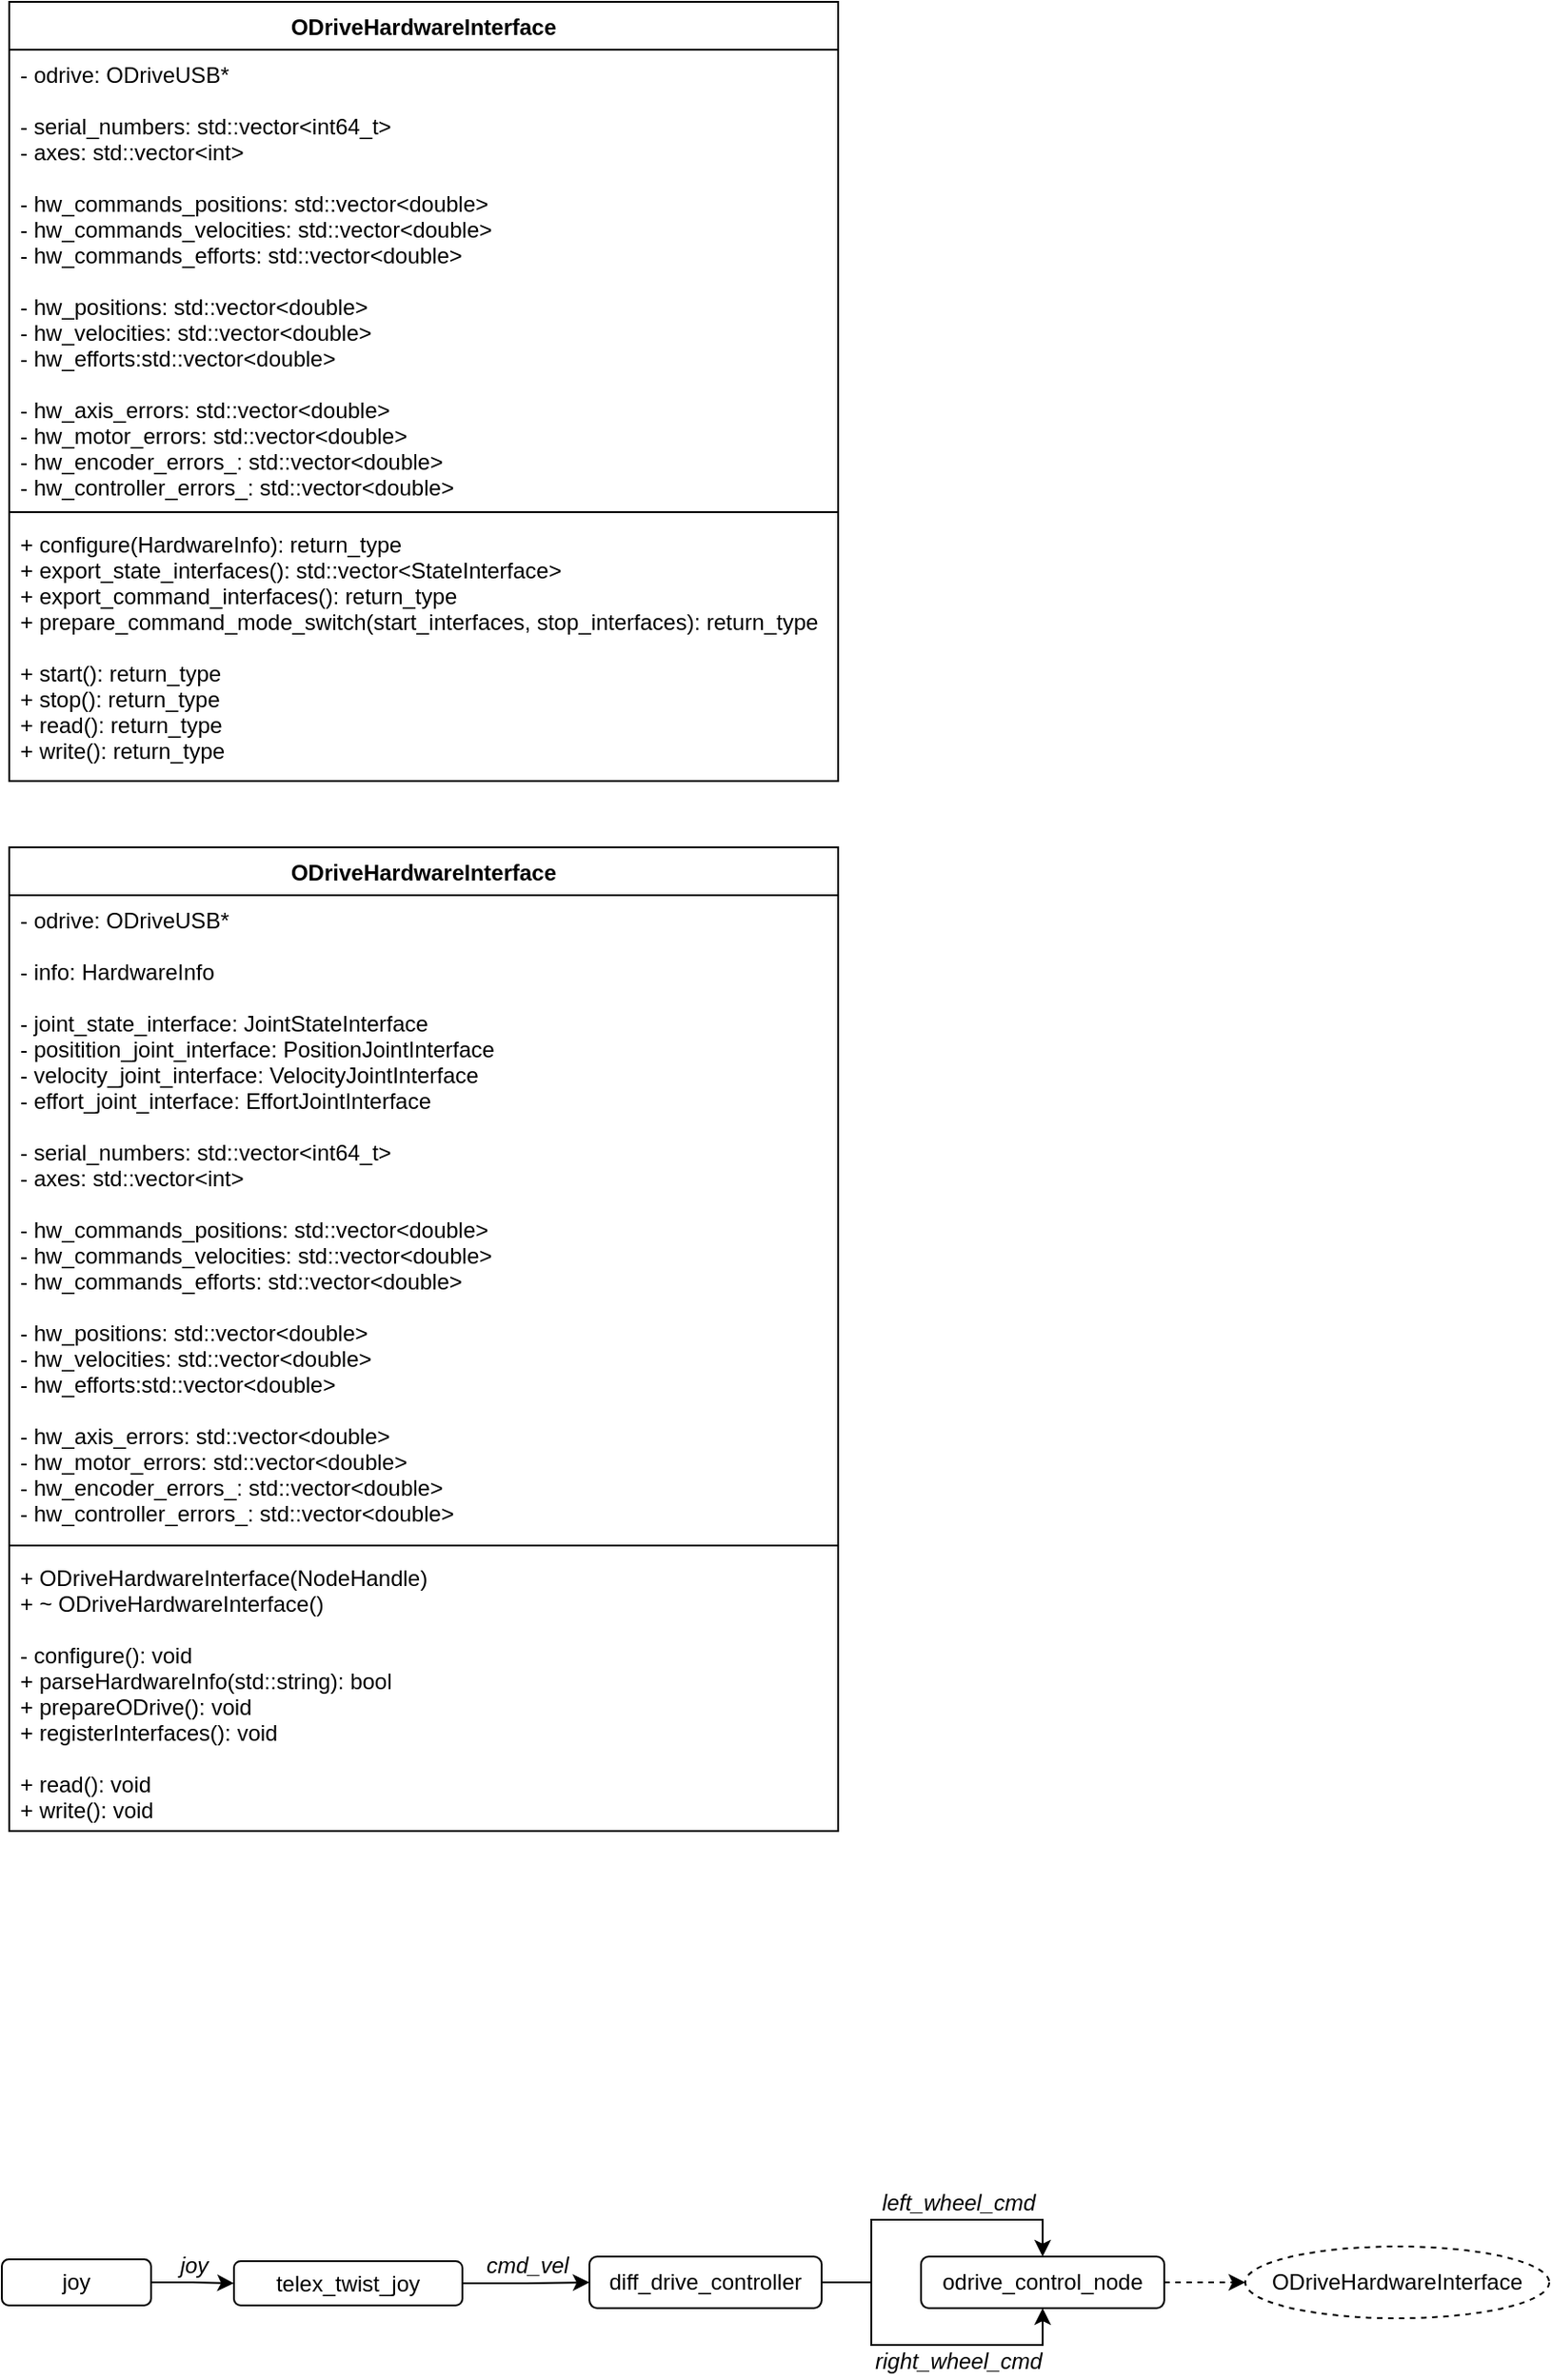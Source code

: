 <mxfile version="16.5.6" type="github"><diagram id="f1mJZyLtvXGjKNKTrdIJ" name="Page-1"><mxGraphModel dx="951" dy="550" grid="0" gridSize="10" guides="1" tooltips="1" connect="1" arrows="1" fold="1" page="1" pageScale="1" pageWidth="850" pageHeight="1100" math="0" shadow="0"><root><mxCell id="0"/><mxCell id="1" parent="0"/><mxCell id="oMDhEyVJXWSi93-hT2Md-1" value="ODriveHardwareInterface" style="swimlane;fontStyle=1;align=center;verticalAlign=top;childLayout=stackLayout;horizontal=1;startSize=26;horizontalStack=0;resizeParent=1;resizeParentMax=0;resizeLast=0;collapsible=1;marginBottom=0;" vertex="1" parent="1"><mxGeometry x="7" y="7" width="450" height="423" as="geometry"><mxRectangle x="340" y="190" width="100" height="26" as="alternateBounds"/></mxGeometry></mxCell><mxCell id="oMDhEyVJXWSi93-hT2Md-2" value="- odrive: ODriveUSB*&#10;&#10;  - serial_numbers: std::vector&lt;int64_t&gt;&#10;- axes: std::vector&lt;int&gt;&#10; &#10;- hw_commands_positions: std::vector&lt;double&gt;&#10;- hw_commands_velocities: std::vector&lt;double&gt;&#10;- hw_commands_efforts: std::vector&lt;double&gt; &#10;&#10;- hw_positions: std::vector&lt;double&gt;&#10;- hw_velocities: std::vector&lt;double&gt; &#10;- hw_efforts:std::vector&lt;double&gt; &#10;&#10;  - hw_axis_errors: std::vector&lt;double&gt; &#10;- hw_motor_errors: std::vector&lt;double&gt; &#10;- hw_encoder_errors_: std::vector&lt;double&gt; &#10;- hw_controller_errors_: std::vector&lt;double&gt;" style="text;strokeColor=none;fillColor=none;align=left;verticalAlign=top;spacingLeft=4;spacingRight=4;overflow=hidden;rotatable=0;points=[[0,0.5],[1,0.5]];portConstraint=eastwest;fontFamily=Helvetica;" vertex="1" parent="oMDhEyVJXWSi93-hT2Md-1"><mxGeometry y="26" width="450" height="247" as="geometry"/></mxCell><mxCell id="oMDhEyVJXWSi93-hT2Md-3" value="" style="line;strokeWidth=1;fillColor=none;align=left;verticalAlign=middle;spacingTop=-1;spacingLeft=3;spacingRight=3;rotatable=0;labelPosition=right;points=[];portConstraint=eastwest;" vertex="1" parent="oMDhEyVJXWSi93-hT2Md-1"><mxGeometry y="273" width="450" height="8" as="geometry"/></mxCell><mxCell id="oMDhEyVJXWSi93-hT2Md-4" value="+ configure(HardwareInfo): return_type&#10;+ export_state_interfaces(): std::vector&lt;StateInterface&gt;&#10;+ export_command_interfaces(): return_type&#10;+ prepare_command_mode_switch(start_interfaces, stop_interfaces): return_type&#10;&#10;+ start(): return_type&#10;+ stop(): return_type&#10;+ read(): return_type&#10;+ write(): return_type" style="text;strokeColor=none;fillColor=none;align=left;verticalAlign=top;spacingLeft=4;spacingRight=4;overflow=hidden;rotatable=0;points=[[0,0.5],[1,0.5]];portConstraint=eastwest;fontFamily=Helvetica;" vertex="1" parent="oMDhEyVJXWSi93-hT2Md-1"><mxGeometry y="281" width="450" height="142" as="geometry"/></mxCell><mxCell id="oMDhEyVJXWSi93-hT2Md-5" value="ODriveHardwareInterface" style="swimlane;fontStyle=1;align=center;verticalAlign=top;childLayout=stackLayout;horizontal=1;startSize=26;horizontalStack=0;resizeParent=1;resizeParentMax=0;resizeLast=0;collapsible=1;marginBottom=0;" vertex="1" parent="1"><mxGeometry x="7" y="466" width="450" height="534" as="geometry"><mxRectangle x="340" y="190" width="100" height="26" as="alternateBounds"/></mxGeometry></mxCell><mxCell id="oMDhEyVJXWSi93-hT2Md-6" value="- odrive: ODriveUSB*&#10;&#10;- info: HardwareInfo&#10;&#10;- joint_state_interface: JointStateInterface&#10;- positition_joint_interface: PositionJointInterface&#10;- velocity_joint_interface: VelocityJointInterface&#10;- effort_joint_interface: EffortJointInterface&#10;&#10;  - serial_numbers: std::vector&lt;int64_t&gt;&#10;- axes: std::vector&lt;int&gt;&#10; &#10;- hw_commands_positions: std::vector&lt;double&gt;&#10;- hw_commands_velocities: std::vector&lt;double&gt;&#10;- hw_commands_efforts: std::vector&lt;double&gt; &#10;&#10;- hw_positions: std::vector&lt;double&gt;&#10;- hw_velocities: std::vector&lt;double&gt; &#10;- hw_efforts:std::vector&lt;double&gt; &#10;&#10;  - hw_axis_errors: std::vector&lt;double&gt; &#10;- hw_motor_errors: std::vector&lt;double&gt; &#10;- hw_encoder_errors_: std::vector&lt;double&gt; &#10;- hw_controller_errors_: std::vector&lt;double&gt;" style="text;strokeColor=none;fillColor=none;align=left;verticalAlign=top;spacingLeft=4;spacingRight=4;overflow=hidden;rotatable=0;points=[[0,0.5],[1,0.5]];portConstraint=eastwest;fontFamily=Helvetica;" vertex="1" parent="oMDhEyVJXWSi93-hT2Md-5"><mxGeometry y="26" width="450" height="349" as="geometry"/></mxCell><mxCell id="oMDhEyVJXWSi93-hT2Md-7" value="" style="line;strokeWidth=1;fillColor=none;align=left;verticalAlign=middle;spacingTop=-1;spacingLeft=3;spacingRight=3;rotatable=0;labelPosition=right;points=[];portConstraint=eastwest;" vertex="1" parent="oMDhEyVJXWSi93-hT2Md-5"><mxGeometry y="375" width="450" height="8" as="geometry"/></mxCell><mxCell id="oMDhEyVJXWSi93-hT2Md-8" value="+ ODriveHardwareInterface(NodeHandle)&#10;+ ~ ODriveHardwareInterface()&#10;&#10;- configure(): void&#10;+ parseHardwareInfo(std::string): bool&#10;+ prepareODrive(): void&#10;+ registerInterfaces(): void&#10;&#10;+ read(): void&#10;+ write(): void" style="text;strokeColor=none;fillColor=none;align=left;verticalAlign=top;spacingLeft=4;spacingRight=4;overflow=hidden;rotatable=0;points=[[0,0.5],[1,0.5]];portConstraint=eastwest;fontFamily=Helvetica;" vertex="1" parent="oMDhEyVJXWSi93-hT2Md-5"><mxGeometry y="383" width="450" height="151" as="geometry"/></mxCell><mxCell id="oMDhEyVJXWSi93-hT2Md-11" style="edgeStyle=orthogonalEdgeStyle;rounded=0;orthogonalLoop=1;jettySize=auto;html=1;exitX=1;exitY=0.5;exitDx=0;exitDy=0;entryX=0;entryY=0.5;entryDx=0;entryDy=0;fontFamily=Helvetica;" edge="1" parent="1" source="oMDhEyVJXWSi93-hT2Md-9" target="oMDhEyVJXWSi93-hT2Md-10"><mxGeometry relative="1" as="geometry"/></mxCell><mxCell id="oMDhEyVJXWSi93-hT2Md-9" value="joy" style="rounded=1;whiteSpace=wrap;html=1;fontFamily=Helvetica;" vertex="1" parent="1"><mxGeometry x="3" y="1232.5" width="81" height="25" as="geometry"/></mxCell><mxCell id="oMDhEyVJXWSi93-hT2Md-15" style="edgeStyle=orthogonalEdgeStyle;rounded=0;orthogonalLoop=1;jettySize=auto;html=1;exitX=1;exitY=0.5;exitDx=0;exitDy=0;entryX=0;entryY=0.5;entryDx=0;entryDy=0;fontFamily=Helvetica;" edge="1" parent="1" source="oMDhEyVJXWSi93-hT2Md-10" target="oMDhEyVJXWSi93-hT2Md-14"><mxGeometry relative="1" as="geometry"/></mxCell><mxCell id="oMDhEyVJXWSi93-hT2Md-10" value="telex_twist_joy" style="rounded=1;whiteSpace=wrap;html=1;fontFamily=Helvetica;" vertex="1" parent="1"><mxGeometry x="129" y="1233.5" width="124" height="24" as="geometry"/></mxCell><mxCell id="oMDhEyVJXWSi93-hT2Md-12" value="joy" style="text;html=1;align=center;verticalAlign=middle;resizable=0;points=[];autosize=1;strokeColor=none;fillColor=none;fontFamily=Helvetica;fontStyle=2" vertex="1" parent="1"><mxGeometry x="94" y="1227" width="25" height="18" as="geometry"/></mxCell><mxCell id="oMDhEyVJXWSi93-hT2Md-18" style="edgeStyle=orthogonalEdgeStyle;rounded=0;orthogonalLoop=1;jettySize=auto;html=1;entryX=0.5;entryY=0;entryDx=0;entryDy=0;fontFamily=Helvetica;" edge="1" parent="1" source="oMDhEyVJXWSi93-hT2Md-14" target="oMDhEyVJXWSi93-hT2Md-17"><mxGeometry relative="1" as="geometry"/></mxCell><mxCell id="oMDhEyVJXWSi93-hT2Md-19" style="edgeStyle=orthogonalEdgeStyle;rounded=0;orthogonalLoop=1;jettySize=auto;html=1;entryX=0.5;entryY=1;entryDx=0;entryDy=0;fontFamily=Helvetica;" edge="1" parent="1" source="oMDhEyVJXWSi93-hT2Md-14" target="oMDhEyVJXWSi93-hT2Md-17"><mxGeometry relative="1" as="geometry"/></mxCell><mxCell id="oMDhEyVJXWSi93-hT2Md-14" value="diff_drive_controller" style="rounded=1;whiteSpace=wrap;html=1;fontFamily=Helvetica;" vertex="1" parent="1"><mxGeometry x="322" y="1231" width="126" height="28" as="geometry"/></mxCell><mxCell id="oMDhEyVJXWSi93-hT2Md-16" value="cmd_vel" style="text;html=1;align=center;verticalAlign=middle;resizable=0;points=[];autosize=1;strokeColor=none;fillColor=none;fontFamily=Helvetica;fontStyle=2" vertex="1" parent="1"><mxGeometry x="260" y="1227" width="55" height="18" as="geometry"/></mxCell><mxCell id="oMDhEyVJXWSi93-hT2Md-26" value="" style="edgeStyle=orthogonalEdgeStyle;rounded=0;orthogonalLoop=1;jettySize=auto;html=1;fontFamily=Helvetica;dashed=1;" edge="1" parent="1" source="oMDhEyVJXWSi93-hT2Md-17" target="oMDhEyVJXWSi93-hT2Md-25"><mxGeometry relative="1" as="geometry"/></mxCell><mxCell id="oMDhEyVJXWSi93-hT2Md-17" value="odrive_control_node" style="rounded=1;whiteSpace=wrap;html=1;fontFamily=Helvetica;" vertex="1" parent="1"><mxGeometry x="502" y="1231" width="132" height="28" as="geometry"/></mxCell><mxCell id="oMDhEyVJXWSi93-hT2Md-20" value="&lt;i&gt;left_wheel_cmd&lt;/i&gt;" style="text;html=1;align=center;verticalAlign=middle;resizable=0;points=[];autosize=1;strokeColor=none;fillColor=none;fontFamily=Helvetica;" vertex="1" parent="1"><mxGeometry x="475" y="1193" width="93" height="18" as="geometry"/></mxCell><mxCell id="oMDhEyVJXWSi93-hT2Md-21" value="&lt;i&gt;right_wheel_cmd&lt;/i&gt;" style="text;html=1;align=center;verticalAlign=middle;resizable=0;points=[];autosize=1;strokeColor=none;fillColor=none;fontFamily=Helvetica;" vertex="1" parent="1"><mxGeometry x="471" y="1279" width="101" height="18" as="geometry"/></mxCell><mxCell id="oMDhEyVJXWSi93-hT2Md-25" value="ODriveHardwareInterface" style="ellipse;whiteSpace=wrap;html=1;rounded=1;dashed=1;" vertex="1" parent="1"><mxGeometry x="678" y="1225.5" width="165" height="39" as="geometry"/></mxCell></root></mxGraphModel></diagram></mxfile>